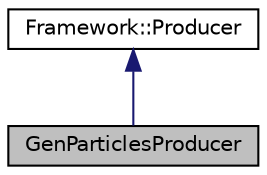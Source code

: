 digraph "GenParticlesProducer"
{
 // LATEX_PDF_SIZE
  edge [fontname="Helvetica",fontsize="10",labelfontname="Helvetica",labelfontsize="10"];
  node [fontname="Helvetica",fontsize="10",shape=record];
  Node1 [label="GenParticlesProducer",height=0.2,width=0.4,color="black", fillcolor="grey75", style="filled", fontcolor="black",tooltip=" "];
  Node2 -> Node1 [dir="back",color="midnightblue",fontsize="10",style="solid",fontname="Helvetica"];
  Node2 [label="Framework::Producer",height=0.2,width=0.4,color="black", fillcolor="white", style="filled",URL="$classFramework_1_1Producer.html",tooltip="Base class for Framework producers."];
}
